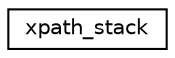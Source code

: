 digraph G
{
 // INTERACTIVE_SVG=YES
  edge [fontname="Helvetica",fontsize="10",labelfontname="Helvetica",labelfontsize="10"];
  node [fontname="Helvetica",fontsize="10",shape=record];
  rankdir="LR";
  Node1 [label="xpath_stack",height=0.2,width=0.4,color="black", fillcolor="white", style="filled",URL="$dc/d7f/structxpath__stack.html"];
}
